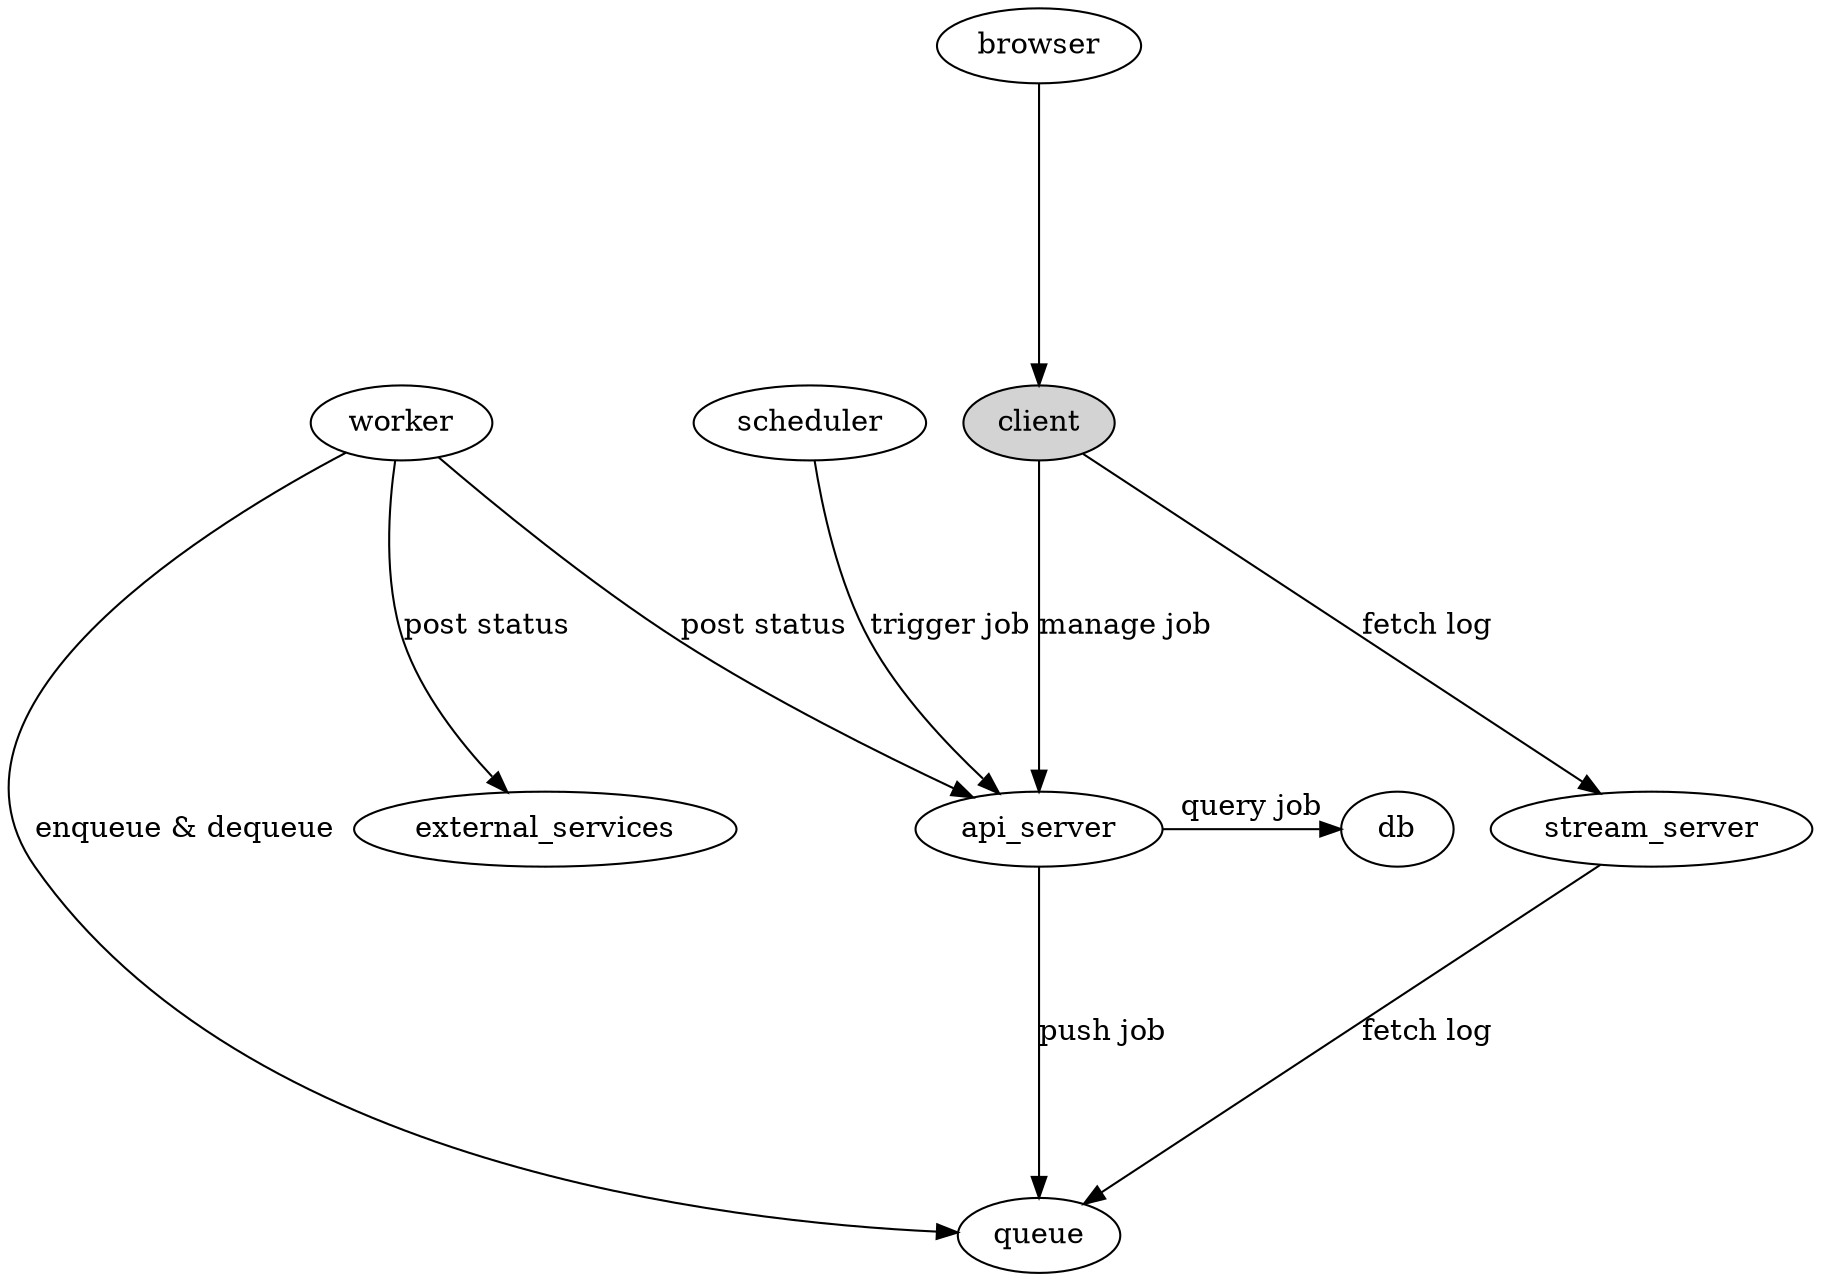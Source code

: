 digraph {
  graph [ ranksep=2.0; ]

  worker -> queue [label="enqueue & dequeue"];
  worker -> api_server [label="post status"];
  worker -> external_services [label="post status"];

  api_server -> queue [label="push job"; weight=10];
  api_server -> db [label="query job"];

  scheduler -> api_server [label="trigger job"];

  client [style="filled"];
  client -> api_server [label="manage job"; weight=10];
  client -> stream_server [label="fetch log"];

  stream_server -> queue [label="fetch log"];

  browser -> client;

  { rank = same; api_server; db }
}
